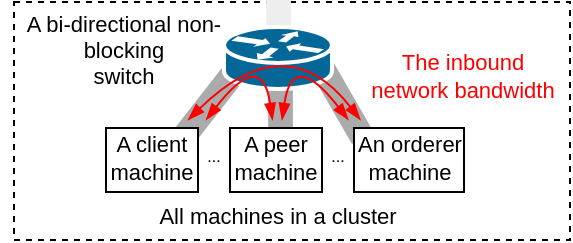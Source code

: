 <mxfile version="20.8.10" type="device"><diagram id="aW8BC6xyf7XYzy20FpQa" name="Page-1"><mxGraphModel dx="856" dy="524" grid="1" gridSize="10" guides="1" tooltips="1" connect="1" arrows="1" fold="1" page="1" pageScale="1" pageWidth="827" pageHeight="1169" math="0" shadow="0"><root><mxCell id="0"/><mxCell id="1" parent="0"/><mxCell id="nh8z18ArUFZqGCheKrza-2" value="" style="rounded=0;whiteSpace=wrap;html=1;dashed=1;" parent="1" vertex="1"><mxGeometry x="300" y="655" width="278" height="119" as="geometry"/></mxCell><mxCell id="NHBT1jfxM6-19107ixw2-21" value="" style="rounded=0;whiteSpace=wrap;html=1;shadow=0;fontSize=10;strokeColor=none;fillColor=#ABABAB;imageWidth=21;imageHeight=21;absoluteArcSize=1;rotation=38;" parent="1" vertex="1"><mxGeometry x="391.28" y="683.38" width="12.39" height="45.93" as="geometry"/></mxCell><mxCell id="NHBT1jfxM6-19107ixw2-22" value="" style="rounded=0;whiteSpace=wrap;html=1;shadow=0;fontSize=10;strokeColor=none;fillColor=#ABABAB;imageWidth=21;imageHeight=21;absoluteArcSize=1;rotation=0;" parent="1" vertex="1"><mxGeometry x="427.07" y="687.58" width="12.39" height="35.49" as="geometry"/></mxCell><mxCell id="NHBT1jfxM6-19107ixw2-23" value="" style="rounded=0;whiteSpace=wrap;html=1;shadow=0;labelBackgroundColor=none;fontSize=10;" parent="1" vertex="1"><mxGeometry x="346" y="718" width="46" height="32" as="geometry"/></mxCell><mxCell id="NHBT1jfxM6-19107ixw2-24" value="" style="rounded=0;whiteSpace=wrap;html=1;shadow=0;fontSize=10;strokeColor=none;fillColor=#ABABAB;imageWidth=21;imageHeight=21;absoluteArcSize=1;rotation=-30;" parent="1" vertex="1"><mxGeometry x="458.28" y="686.07" width="12.39" height="39.42" as="geometry"/></mxCell><mxCell id="NHBT1jfxM6-19107ixw2-25" value="" style="rounded=0;whiteSpace=wrap;html=1;shadow=0;labelBackgroundColor=none;fontSize=10;fontColor=#000000;strokeColor=#000000;fillColor=#FFFFFF;" parent="1" vertex="1"><mxGeometry x="470" y="718" width="55" height="32" as="geometry"/></mxCell><mxCell id="NHBT1jfxM6-19107ixw2-26" value="" style="rounded=0;whiteSpace=wrap;html=1;shadow=0;labelBackgroundColor=none;fontSize=10;fontColor=#000000;strokeColor=#000000;fillColor=#FFFFFF;" parent="1" vertex="1"><mxGeometry x="408" y="718" width="46" height="32" as="geometry"/></mxCell><mxCell id="NHBT1jfxM6-19107ixw2-27" value="" style="rounded=0;whiteSpace=wrap;html=1;shadow=0;fontSize=10;strokeColor=none;fillColor=#eeeeee;imageWidth=21;imageHeight=21;absoluteArcSize=1;rotation=0;" parent="1" vertex="1"><mxGeometry x="426.07" y="654" width="12.39" height="17.07" as="geometry"/></mxCell><mxCell id="NHBT1jfxM6-19107ixw2-28" value="" style="shape=mxgraph.cisco.routers.router;html=1;pointerEvents=1;dashed=0;fillColor=#036897;strokeColor=#ffffff;strokeWidth=2;verticalLabelPosition=bottom;verticalAlign=top;align=center;outlineConnect=0;" parent="1" vertex="1"><mxGeometry x="405" y="667.5" width="54" height="31" as="geometry"/></mxCell><mxCell id="NHBT1jfxM6-19107ixw2-29" value="" style="endArrow=blockThin;startArrow=blockThin;html=1;fontSize=1;curved=1;strokeWidth=1;endFill=1;startFill=1;entryX=0.462;entryY=-0.049;entryDx=0;entryDy=0;strokeColor=#FF0000;entryPerimeter=0;" parent="1" edge="1"><mxGeometry width="50" height="50" relative="1" as="geometry"><mxPoint x="396" y="714" as="sourcePoint"/><mxPoint x="429.252" y="714" as="targetPoint"/><Array as="points"><mxPoint x="424" y="678"/></Array></mxGeometry></mxCell><mxCell id="NHBT1jfxM6-19107ixw2-30" value="" style="endArrow=blockThin;startArrow=blockThin;html=1;fontSize=1;curved=1;strokeWidth=1;endFill=1;startFill=1;entryX=0.462;entryY=-0.049;entryDx=0;entryDy=0;strokeColor=#FF0000;entryPerimeter=0;" parent="1" edge="1"><mxGeometry width="50" height="50" relative="1" as="geometry"><mxPoint x="467.252" y="714" as="sourcePoint"/><mxPoint x="434" y="714" as="targetPoint"/><Array as="points"><mxPoint x="439.252" y="678"/></Array></mxGeometry></mxCell><mxCell id="NHBT1jfxM6-19107ixw2-31" value="&lt;font style=&quot;font-size: 11px;&quot;&gt;The inbound&lt;br&gt;network bandwidth&lt;/font&gt;" style="text;html=1;strokeColor=none;fillColor=none;align=center;verticalAlign=middle;whiteSpace=wrap;rounded=0;fontSize=8;fontColor=#FF0000;" parent="1" vertex="1"><mxGeometry x="471" y="677" width="107" height="30" as="geometry"/></mxCell><mxCell id="NHBT1jfxM6-19107ixw2-32" value="" style="endArrow=blockThin;startArrow=blockThin;html=1;fontSize=1;curved=1;strokeWidth=1;endFill=1;startFill=1;entryX=0.462;entryY=-0.049;entryDx=0;entryDy=0;strokeColor=#FF0000;entryPerimeter=0;" parent="1" edge="1"><mxGeometry width="50" height="50" relative="1" as="geometry"><mxPoint x="387" y="714" as="sourcePoint"/><mxPoint x="473.252" y="714" as="targetPoint"/><Array as="points"><mxPoint x="436" y="666"/></Array></mxGeometry></mxCell><mxCell id="NHBT1jfxM6-19107ixw2-33" value="&lt;font style=&quot;font-size: 11px;&quot;&gt;A client&lt;br&gt;machine&lt;br&gt;&lt;/font&gt;" style="text;html=1;strokeColor=none;fillColor=none;align=center;verticalAlign=middle;whiteSpace=wrap;rounded=0;fontSize=10;" parent="1" vertex="1"><mxGeometry x="342" y="721" width="54" height="24" as="geometry"/></mxCell><mxCell id="NHBT1jfxM6-19107ixw2-34" value="&lt;font style=&quot;font-size: 11px;&quot;&gt;A peer&lt;br&gt;machine&lt;br&gt;&lt;/font&gt;" style="text;html=1;strokeColor=none;fillColor=none;align=center;verticalAlign=middle;whiteSpace=wrap;rounded=0;fontSize=10;" parent="1" vertex="1"><mxGeometry x="404" y="721" width="54" height="24" as="geometry"/></mxCell><mxCell id="NHBT1jfxM6-19107ixw2-35" value="&lt;font style=&quot;font-size: 11px;&quot;&gt;An orderer&lt;br&gt;machine&lt;br&gt;&lt;/font&gt;" style="text;html=1;strokeColor=none;fillColor=none;align=center;verticalAlign=middle;whiteSpace=wrap;rounded=0;fontSize=10;" parent="1" vertex="1"><mxGeometry x="471" y="721" width="54" height="24" as="geometry"/></mxCell><mxCell id="NHBT1jfxM6-19107ixw2-36" value="&lt;font style=&quot;font-size: 11px;&quot; color=&quot;#000000&quot;&gt;A bi-directional non-blocking &lt;br&gt;switch&lt;/font&gt;" style="text;html=1;strokeColor=none;fillColor=none;align=center;verticalAlign=middle;whiteSpace=wrap;rounded=0;fontSize=8;fontColor=#FF0000;" parent="1" vertex="1"><mxGeometry x="293" y="664" width="124" height="30" as="geometry"/></mxCell><mxCell id="NHBT1jfxM6-19107ixw2-37" value="..." style="text;html=1;strokeColor=none;fillColor=none;align=center;verticalAlign=middle;whiteSpace=wrap;rounded=0;fontSize=8;fontColor=#000000;" parent="1" vertex="1"><mxGeometry x="370" y="717" width="60" height="30" as="geometry"/></mxCell><mxCell id="NHBT1jfxM6-19107ixw2-38" value="..." style="text;html=1;strokeColor=none;fillColor=none;align=center;verticalAlign=middle;whiteSpace=wrap;rounded=0;fontSize=8;fontColor=#000000;" parent="1" vertex="1"><mxGeometry x="432" y="717" width="60" height="30" as="geometry"/></mxCell><mxCell id="nh8z18ArUFZqGCheKrza-1" value="&lt;span style=&quot;font-size: 11px;&quot;&gt;All machines in a cluster&lt;/span&gt;" style="text;html=1;strokeColor=none;fillColor=none;align=center;verticalAlign=middle;whiteSpace=wrap;rounded=0;fontSize=10;" parent="1" vertex="1"><mxGeometry x="368" y="750" width="128" height="24" as="geometry"/></mxCell></root></mxGraphModel></diagram></mxfile>